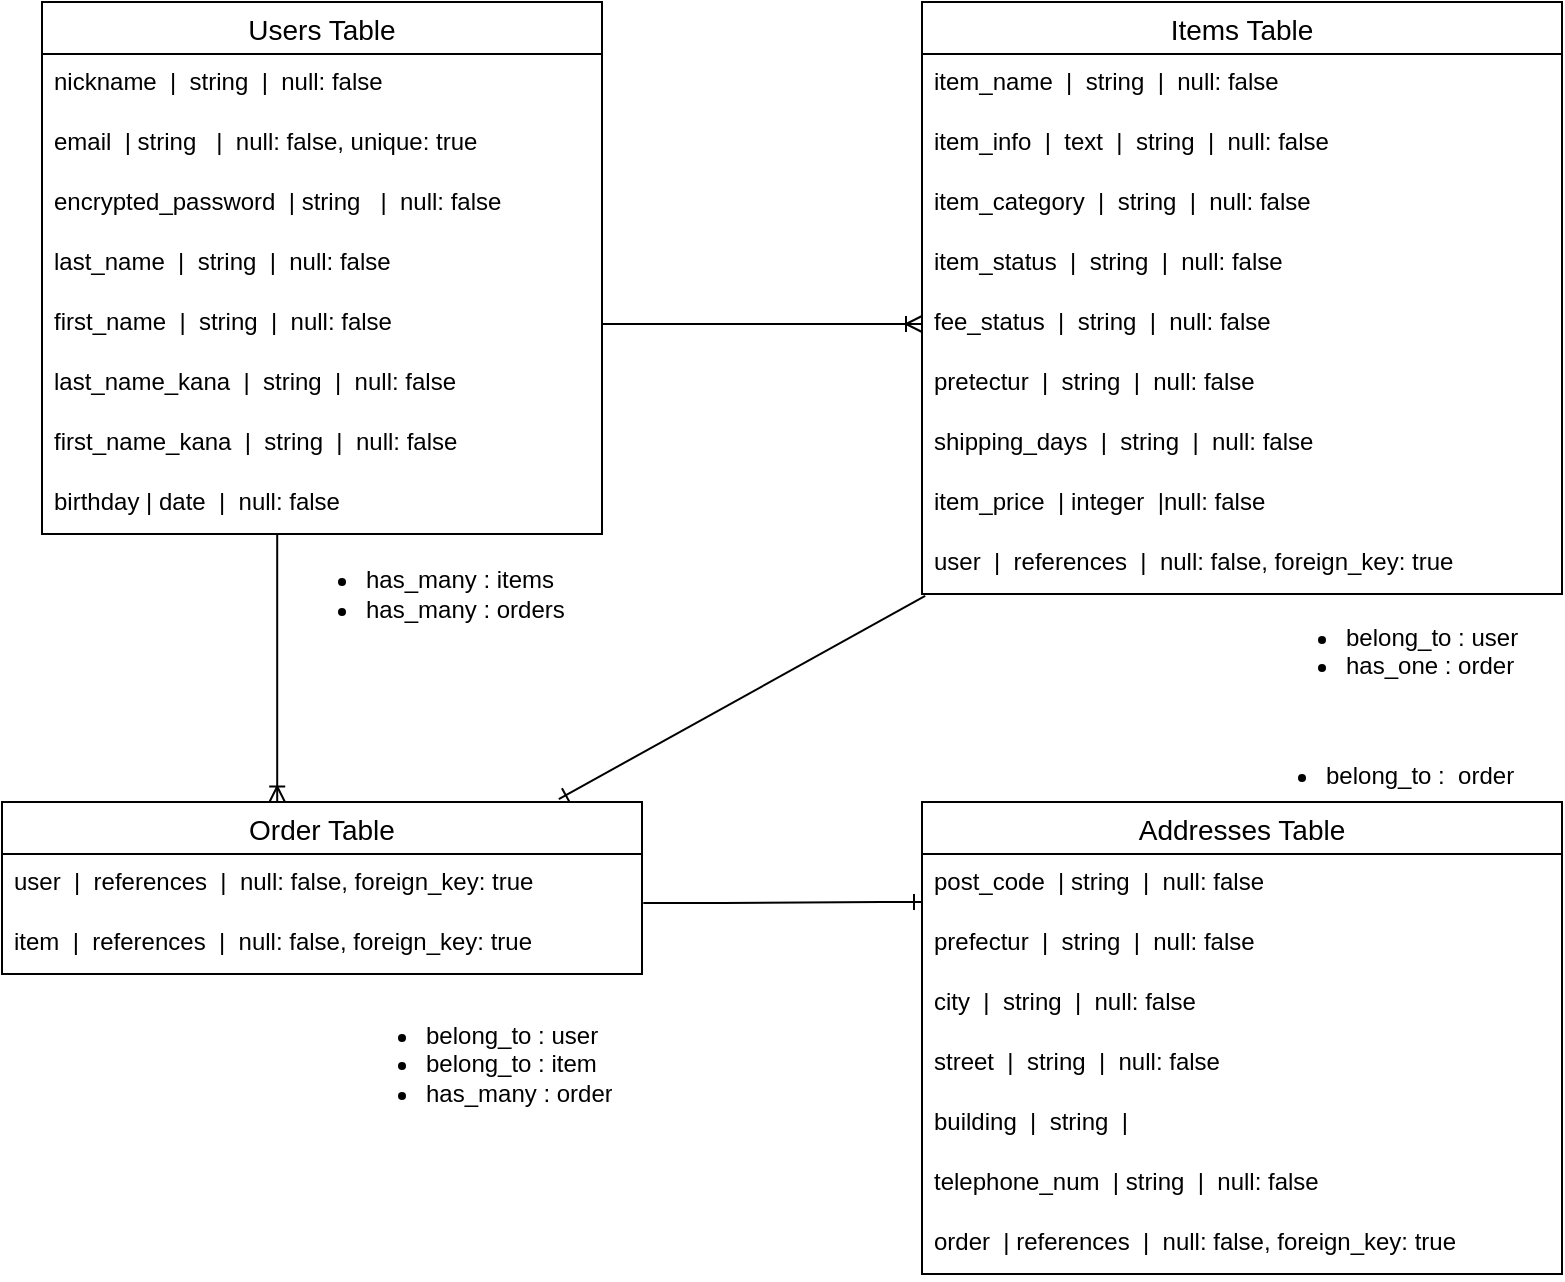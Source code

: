 <mxfile>
    <diagram id="e84m1EZHqCJz74dcMlDv" name="ページ1">
        <mxGraphModel dx="1193" dy="688" grid="1" gridSize="10" guides="1" tooltips="1" connect="1" arrows="1" fold="1" page="1" pageScale="1" pageWidth="827" pageHeight="1169" math="0" shadow="0">
            <root>
                <mxCell id="0"/>
                <mxCell id="1" parent="0"/>
                <mxCell id="10" value="Users Table" style="swimlane;fontStyle=0;childLayout=stackLayout;horizontal=1;startSize=26;horizontalStack=0;resizeParent=1;resizeParentMax=0;resizeLast=0;collapsible=1;marginBottom=0;align=center;fontSize=14;" parent="1" vertex="1">
                    <mxGeometry x="40" y="80" width="280" height="266" as="geometry"/>
                </mxCell>
                <mxCell id="11" value="nickname  |  string  |  null: false   " style="text;strokeColor=none;fillColor=none;spacingLeft=4;spacingRight=4;overflow=hidden;rotatable=0;points=[[0,0.5],[1,0.5]];portConstraint=eastwest;fontSize=12;" parent="10" vertex="1">
                    <mxGeometry y="26" width="280" height="30" as="geometry"/>
                </mxCell>
                <mxCell id="13" value="email  | string   |  null: false, unique: true" style="text;strokeColor=none;fillColor=none;spacingLeft=4;spacingRight=4;overflow=hidden;rotatable=0;points=[[0,0.5],[1,0.5]];portConstraint=eastwest;fontSize=12;" parent="10" vertex="1">
                    <mxGeometry y="56" width="280" height="30" as="geometry"/>
                </mxCell>
                <mxCell id="12" value="encrypted_password  | string   |  null: false  " style="text;strokeColor=none;fillColor=none;spacingLeft=4;spacingRight=4;overflow=hidden;rotatable=0;points=[[0,0.5],[1,0.5]];portConstraint=eastwest;fontSize=12;" parent="10" vertex="1">
                    <mxGeometry y="86" width="280" height="30" as="geometry"/>
                </mxCell>
                <mxCell id="74" value="last_name  |  string  |  null: false  " style="text;strokeColor=none;fillColor=none;spacingLeft=4;spacingRight=4;overflow=hidden;rotatable=0;points=[[0,0.5],[1,0.5]];portConstraint=eastwest;fontSize=12;" parent="10" vertex="1">
                    <mxGeometry y="116" width="280" height="30" as="geometry"/>
                </mxCell>
                <mxCell id="77" value="first_name  |  string  |  null: false  " style="text;strokeColor=none;fillColor=none;spacingLeft=4;spacingRight=4;overflow=hidden;rotatable=0;points=[[0,0.5],[1,0.5]];portConstraint=eastwest;fontSize=12;" parent="10" vertex="1">
                    <mxGeometry y="146" width="280" height="30" as="geometry"/>
                </mxCell>
                <mxCell id="82" value="last_name_kana  |  string  |  null: false  " style="text;strokeColor=none;fillColor=none;spacingLeft=4;spacingRight=4;overflow=hidden;rotatable=0;points=[[0,0.5],[1,0.5]];portConstraint=eastwest;fontSize=12;" parent="10" vertex="1">
                    <mxGeometry y="176" width="280" height="30" as="geometry"/>
                </mxCell>
                <mxCell id="83" value="first_name_kana  |  string  |  null: false  " style="text;strokeColor=none;fillColor=none;spacingLeft=4;spacingRight=4;overflow=hidden;rotatable=0;points=[[0,0.5],[1,0.5]];portConstraint=eastwest;fontSize=12;" parent="10" vertex="1">
                    <mxGeometry y="206" width="280" height="30" as="geometry"/>
                </mxCell>
                <mxCell id="78" value="birthday | date  |  null: false" style="text;strokeColor=none;fillColor=none;spacingLeft=4;spacingRight=4;overflow=hidden;rotatable=0;points=[[0,0.5],[1,0.5]];portConstraint=eastwest;fontSize=12;" parent="10" vertex="1">
                    <mxGeometry y="236" width="280" height="30" as="geometry"/>
                </mxCell>
                <mxCell id="14" value="Items Table" style="swimlane;fontStyle=0;childLayout=stackLayout;horizontal=1;startSize=26;horizontalStack=0;resizeParent=1;resizeParentMax=0;resizeLast=0;collapsible=1;marginBottom=0;align=center;fontSize=14;" parent="1" vertex="1">
                    <mxGeometry x="480" y="80" width="320" height="296" as="geometry"/>
                </mxCell>
                <mxCell id="15" value="item_name  |  string  |  null: false" style="text;strokeColor=none;fillColor=none;spacingLeft=4;spacingRight=4;overflow=hidden;rotatable=0;points=[[0,0.5],[1,0.5]];portConstraint=eastwest;fontSize=12;" parent="14" vertex="1">
                    <mxGeometry y="26" width="320" height="30" as="geometry"/>
                </mxCell>
                <mxCell id="89" value="item_info  |  text  |  string  |  null: false" style="text;strokeColor=none;fillColor=none;spacingLeft=4;spacingRight=4;overflow=hidden;rotatable=0;points=[[0,0.5],[1,0.5]];portConstraint=eastwest;fontSize=12;" parent="14" vertex="1">
                    <mxGeometry y="56" width="320" height="30" as="geometry"/>
                </mxCell>
                <mxCell id="90" value="item_category  |  string  |  null: false" style="text;strokeColor=none;fillColor=none;spacingLeft=4;spacingRight=4;overflow=hidden;rotatable=0;points=[[0,0.5],[1,0.5]];portConstraint=eastwest;fontSize=12;" parent="14" vertex="1">
                    <mxGeometry y="86" width="320" height="30" as="geometry"/>
                </mxCell>
                <mxCell id="91" value="item_status  |  string  |  null: false" style="text;strokeColor=none;fillColor=none;spacingLeft=4;spacingRight=4;overflow=hidden;rotatable=0;points=[[0,0.5],[1,0.5]];portConstraint=eastwest;fontSize=12;" parent="14" vertex="1">
                    <mxGeometry y="116" width="320" height="30" as="geometry"/>
                </mxCell>
                <mxCell id="92" value="fee_status  |  string  |  null: false" style="text;strokeColor=none;fillColor=none;spacingLeft=4;spacingRight=4;overflow=hidden;rotatable=0;points=[[0,0.5],[1,0.5]];portConstraint=eastwest;fontSize=12;" parent="14" vertex="1">
                    <mxGeometry y="146" width="320" height="30" as="geometry"/>
                </mxCell>
                <mxCell id="93" value="pretectur  |  string  |  null: false" style="text;strokeColor=none;fillColor=none;spacingLeft=4;spacingRight=4;overflow=hidden;rotatable=0;points=[[0,0.5],[1,0.5]];portConstraint=eastwest;fontSize=12;" parent="14" vertex="1">
                    <mxGeometry y="176" width="320" height="30" as="geometry"/>
                </mxCell>
                <mxCell id="94" value="shipping_days  |  string  |  null: false" style="text;strokeColor=none;fillColor=none;spacingLeft=4;spacingRight=4;overflow=hidden;rotatable=0;points=[[0,0.5],[1,0.5]];portConstraint=eastwest;fontSize=12;" parent="14" vertex="1">
                    <mxGeometry y="206" width="320" height="30" as="geometry"/>
                </mxCell>
                <mxCell id="16" value="item_price  | integer  |null: false" style="text;strokeColor=none;fillColor=none;spacingLeft=4;spacingRight=4;overflow=hidden;rotatable=0;points=[[0,0.5],[1,0.5]];portConstraint=eastwest;fontSize=12;" parent="14" vertex="1">
                    <mxGeometry y="236" width="320" height="30" as="geometry"/>
                </mxCell>
                <mxCell id="17" value="user  |  references  |  null: false, foreign_key: true " style="text;strokeColor=none;fillColor=none;spacingLeft=4;spacingRight=4;overflow=hidden;rotatable=0;points=[[0,0.5],[1,0.5]];portConstraint=eastwest;fontSize=12;" parent="14" vertex="1">
                    <mxGeometry y="266" width="320" height="30" as="geometry"/>
                </mxCell>
                <mxCell id="18" value="Order Table" style="swimlane;fontStyle=0;childLayout=stackLayout;horizontal=1;startSize=26;horizontalStack=0;resizeParent=1;resizeParentMax=0;resizeLast=0;collapsible=1;marginBottom=0;align=center;fontSize=14;" parent="1" vertex="1">
                    <mxGeometry x="20" y="480" width="320" height="86" as="geometry"/>
                </mxCell>
                <mxCell id="19" value="user  |  references  |  null: false, foreign_key: true " style="text;strokeColor=none;fillColor=none;spacingLeft=4;spacingRight=4;overflow=hidden;rotatable=0;points=[[0,0.5],[1,0.5]];portConstraint=eastwest;fontSize=12;" parent="18" vertex="1">
                    <mxGeometry y="26" width="320" height="30" as="geometry"/>
                </mxCell>
                <mxCell id="20" value="item  |  references  |  null: false, foreign_key: true " style="text;strokeColor=none;fillColor=none;spacingLeft=4;spacingRight=4;overflow=hidden;rotatable=0;points=[[0,0.5],[1,0.5]];portConstraint=eastwest;fontSize=12;" parent="18" vertex="1">
                    <mxGeometry y="56" width="320" height="30" as="geometry"/>
                </mxCell>
                <mxCell id="22" value="Addresses Table" style="swimlane;fontStyle=0;childLayout=stackLayout;horizontal=1;startSize=26;horizontalStack=0;resizeParent=1;resizeParentMax=0;resizeLast=0;collapsible=1;marginBottom=0;align=center;fontSize=14;" parent="1" vertex="1">
                    <mxGeometry x="480" y="480" width="320" height="236" as="geometry"/>
                </mxCell>
                <mxCell id="27" value="post_code  | string  |  null: false  " style="text;strokeColor=none;fillColor=none;spacingLeft=4;spacingRight=4;overflow=hidden;rotatable=0;points=[[0,0.5],[1,0.5]];portConstraint=eastwest;fontSize=12;" parent="22" vertex="1">
                    <mxGeometry y="26" width="320" height="30" as="geometry"/>
                </mxCell>
                <mxCell id="23" value="prefectur  |  string  |  null: false  " style="text;strokeColor=none;fillColor=none;spacingLeft=4;spacingRight=4;overflow=hidden;rotatable=0;points=[[0,0.5],[1,0.5]];portConstraint=eastwest;fontSize=12;" parent="22" vertex="1">
                    <mxGeometry y="56" width="320" height="30" as="geometry"/>
                </mxCell>
                <mxCell id="24" value="city  |  string  |  null: false  " style="text;strokeColor=none;fillColor=none;spacingLeft=4;spacingRight=4;overflow=hidden;rotatable=0;points=[[0,0.5],[1,0.5]];portConstraint=eastwest;fontSize=12;" parent="22" vertex="1">
                    <mxGeometry y="86" width="320" height="30" as="geometry"/>
                </mxCell>
                <mxCell id="26" value="street  |  string  |  null: false  " style="text;strokeColor=none;fillColor=none;spacingLeft=4;spacingRight=4;overflow=hidden;rotatable=0;points=[[0,0.5],[1,0.5]];portConstraint=eastwest;fontSize=12;" parent="22" vertex="1">
                    <mxGeometry y="116" width="320" height="30" as="geometry"/>
                </mxCell>
                <mxCell id="84" value="building  |  string  |  " style="text;strokeColor=none;fillColor=none;spacingLeft=4;spacingRight=4;overflow=hidden;rotatable=0;points=[[0,0.5],[1,0.5]];portConstraint=eastwest;fontSize=12;" parent="22" vertex="1">
                    <mxGeometry y="146" width="320" height="30" as="geometry"/>
                </mxCell>
                <mxCell id="87" value="telephone_num  | string  |  null: false  " style="text;strokeColor=none;fillColor=none;spacingLeft=4;spacingRight=4;overflow=hidden;rotatable=0;points=[[0,0.5],[1,0.5]];portConstraint=eastwest;fontSize=12;" parent="22" vertex="1">
                    <mxGeometry y="176" width="320" height="30" as="geometry"/>
                </mxCell>
                <mxCell id="25" value="order  | references  |  null: false, foreign_key: true" style="text;strokeColor=none;fillColor=none;spacingLeft=4;spacingRight=4;overflow=hidden;rotatable=0;points=[[0,0.5],[1,0.5]];portConstraint=eastwest;fontSize=12;" parent="22" vertex="1">
                    <mxGeometry y="206" width="320" height="30" as="geometry"/>
                </mxCell>
                <mxCell id="28" value="" style="fontSize=12;html=1;endArrow=ERoneToMany;entryX=0;entryY=0.5;entryDx=0;entryDy=0;" parent="1" target="92" edge="1">
                    <mxGeometry width="100" height="100" relative="1" as="geometry">
                        <mxPoint x="320" y="241" as="sourcePoint"/>
                        <mxPoint x="480" y="236" as="targetPoint"/>
                    </mxGeometry>
                </mxCell>
                <mxCell id="29" value="" style="fontSize=12;html=1;endArrow=ERoneToMany;exitX=0.42;exitY=0.8;exitDx=0;exitDy=0;exitPerimeter=0;entryX=0.43;entryY=-0.067;entryDx=0;entryDy=0;entryPerimeter=0;" parent="1" edge="1">
                    <mxGeometry width="100" height="100" relative="1" as="geometry">
                        <mxPoint x="157.6" y="346" as="sourcePoint"/>
                        <mxPoint x="157.6" y="480.238" as="targetPoint"/>
                    </mxGeometry>
                </mxCell>
                <mxCell id="32" value="" style="edgeStyle=entityRelationEdgeStyle;fontSize=12;html=1;endArrow=ERone;endFill=1;exitX=1.002;exitY=0.817;exitDx=0;exitDy=0;exitPerimeter=0;" parent="1" source="19" edge="1">
                    <mxGeometry width="100" height="100" relative="1" as="geometry">
                        <mxPoint x="360" y="400" as="sourcePoint"/>
                        <mxPoint x="480" y="530" as="targetPoint"/>
                    </mxGeometry>
                </mxCell>
                <mxCell id="33" value="" style="fontSize=12;html=1;endArrow=ERone;endFill=1;entryX=0.87;entryY=-0.017;entryDx=0;entryDy=0;entryPerimeter=0;exitX=0.005;exitY=1.033;exitDx=0;exitDy=0;exitPerimeter=0;" parent="1" source="17" target="18" edge="1">
                    <mxGeometry width="100" height="100" relative="1" as="geometry">
                        <mxPoint x="500" y="220" as="sourcePoint"/>
                        <mxPoint x="470" y="180" as="targetPoint"/>
                    </mxGeometry>
                </mxCell>
                <mxCell id="35" value="&lt;ul&gt;&lt;li&gt;has_many : items&lt;/li&gt;&lt;li&gt;has_many : orders&lt;/li&gt;&lt;/ul&gt;" style="text;strokeColor=none;fillColor=none;html=1;whiteSpace=wrap;verticalAlign=middle;overflow=hidden;" parent="1" vertex="1">
                    <mxGeometry x="160" y="346" width="160" height="60" as="geometry"/>
                </mxCell>
                <mxCell id="36" value="&lt;ul&gt;&lt;li&gt;belong_to : user&lt;/li&gt;&lt;li&gt;has_one : order&lt;/li&gt;&lt;/ul&gt;" style="text;strokeColor=none;fillColor=none;html=1;whiteSpace=wrap;verticalAlign=middle;overflow=hidden;" parent="1" vertex="1">
                    <mxGeometry x="650" y="376" width="150" height="56" as="geometry"/>
                </mxCell>
                <mxCell id="37" value="&lt;ul&gt;&lt;li&gt;belong_to : user&lt;/li&gt;&lt;li&gt;belong_to : item&lt;/li&gt;&lt;li&gt;has_many : order&lt;/li&gt;&lt;/ul&gt;" style="text;strokeColor=none;fillColor=none;html=1;whiteSpace=wrap;verticalAlign=middle;overflow=hidden;" parent="1" vertex="1">
                    <mxGeometry x="190" y="566" width="150" height="90" as="geometry"/>
                </mxCell>
                <mxCell id="39" value="&lt;ul&gt;&lt;li&gt;belong_to :&amp;nbsp; order&lt;/li&gt;&lt;/ul&gt;" style="text;strokeColor=none;fillColor=none;html=1;whiteSpace=wrap;verticalAlign=middle;overflow=hidden;" parent="1" vertex="1">
                    <mxGeometry x="640" y="445" width="160" height="35" as="geometry"/>
                </mxCell>
            </root>
        </mxGraphModel>
    </diagram>
</mxfile>